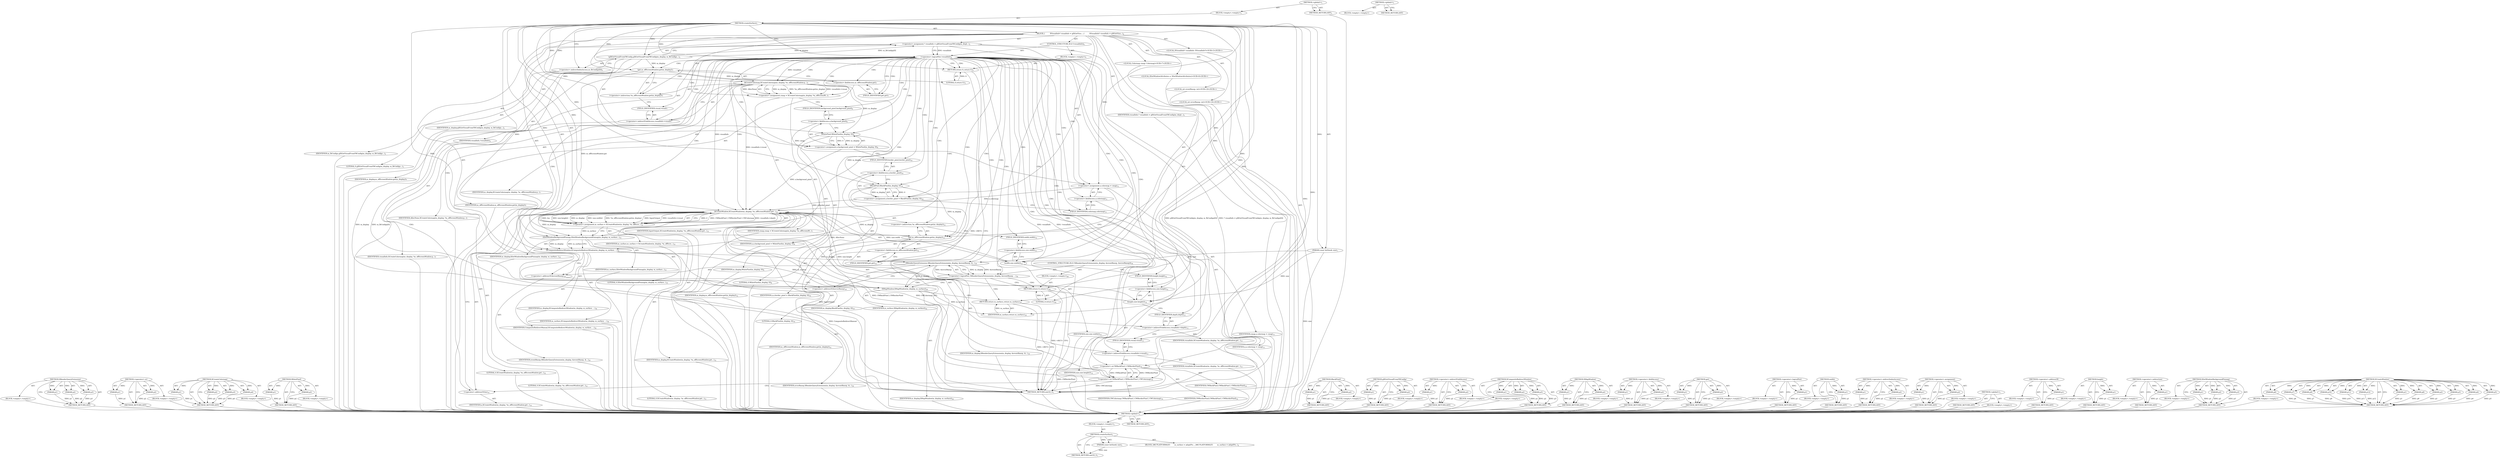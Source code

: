 digraph "XCreateWindow" {
vulnerable_6 [label=<(METHOD,&lt;global&gt;)<SUB>1</SUB>>];
vulnerable_7 [label=<(BLOCK,&lt;empty&gt;,&lt;empty&gt;)<SUB>1</SUB>>];
vulnerable_8 [label=<(METHOD,createSurface)<SUB>1</SUB>>];
vulnerable_9 [label=<(PARAM,const IntSize&amp; size)<SUB>1</SUB>>];
vulnerable_10 [label=<(BLOCK,{
#if PLATFORM(QT)
        m_surface = adoptPtr...,{
#if PLATFORM(QT)
        m_surface = adoptPtr...)<SUB>2</SUB>>];
vulnerable_11 [label=<(METHOD_RETURN,uint32_t)<SUB>1</SUB>>];
vulnerable_13 [label=<(METHOD_RETURN,ANY)<SUB>1</SUB>>];
vulnerable_24 [label=<(METHOD,&lt;global&gt;)<SUB>1</SUB>>];
vulnerable_25 [label=<(BLOCK,&lt;empty&gt;,&lt;empty&gt;)>];
vulnerable_26 [label=<(METHOD_RETURN,ANY)>];
fixed_247 [label=<(METHOD,XRenderQueryExtension)>];
fixed_248 [label=<(PARAM,p1)>];
fixed_249 [label=<(PARAM,p2)>];
fixed_250 [label=<(PARAM,p3)>];
fixed_251 [label=<(BLOCK,&lt;empty&gt;,&lt;empty&gt;)>];
fixed_252 [label=<(METHOD_RETURN,ANY)>];
fixed_226 [label=<(METHOD,&lt;operator&gt;.or)>];
fixed_227 [label=<(PARAM,p1)>];
fixed_228 [label=<(PARAM,p2)>];
fixed_229 [label=<(BLOCK,&lt;empty&gt;,&lt;empty&gt;)>];
fixed_230 [label=<(METHOD_RETURN,ANY)>];
fixed_167 [label=<(METHOD,XCreateColormap)>];
fixed_168 [label=<(PARAM,p1)>];
fixed_169 [label=<(PARAM,p2)>];
fixed_170 [label=<(PARAM,p3)>];
fixed_171 [label=<(PARAM,p4)>];
fixed_172 [label=<(BLOCK,&lt;empty&gt;,&lt;empty&gt;)>];
fixed_173 [label=<(METHOD_RETURN,ANY)>];
fixed_193 [label=<(METHOD,WhitePixel)>];
fixed_194 [label=<(PARAM,p1)>];
fixed_195 [label=<(PARAM,p2)>];
fixed_196 [label=<(BLOCK,&lt;empty&gt;,&lt;empty&gt;)>];
fixed_197 [label=<(METHOD_RETURN,ANY)>];
fixed_6 [label=<(METHOD,&lt;global&gt;)<SUB>1</SUB>>];
fixed_7 [label=<(BLOCK,&lt;empty&gt;,&lt;empty&gt;)<SUB>1</SUB>>];
fixed_8 [label=<(METHOD,createSurface)<SUB>1</SUB>>];
fixed_9 [label=<(PARAM,const IntSize&amp; size)<SUB>1</SUB>>];
fixed_10 [label=<(BLOCK,{
         XVisualInfo* visualInfo = glXGetVisu...,{
         XVisualInfo* visualInfo = glXGetVisu...)<SUB>2</SUB>>];
fixed_11 [label="<(LOCAL,XVisualInfo* visualInfo: XVisualInfo*)<SUB>3</SUB>>"];
fixed_12 [label=<(&lt;operator&gt;.assignment,* visualInfo = glXGetVisualFromFBConfig(m_displ...)<SUB>3</SUB>>];
fixed_13 [label=<(IDENTIFIER,visualInfo,* visualInfo = glXGetVisualFromFBConfig(m_displ...)<SUB>3</SUB>>];
fixed_14 [label=<(glXGetVisualFromFBConfig,glXGetVisualFromFBConfig(m_display, m_fbConfigs...)<SUB>3</SUB>>];
fixed_15 [label=<(IDENTIFIER,m_display,glXGetVisualFromFBConfig(m_display, m_fbConfigs...)<SUB>3</SUB>>];
fixed_16 [label=<(&lt;operator&gt;.indirectIndexAccess,m_fbConfigs[0])<SUB>3</SUB>>];
fixed_17 [label=<(IDENTIFIER,m_fbConfigs,glXGetVisualFromFBConfig(m_display, m_fbConfigs...)<SUB>3</SUB>>];
fixed_18 [label=<(LITERAL,0,glXGetVisualFromFBConfig(m_display, m_fbConfigs...)<SUB>3</SUB>>];
fixed_19 [label=<(CONTROL_STRUCTURE,IF,if (!visualInfo))<SUB>4</SUB>>];
fixed_20 [label=<(&lt;operator&gt;.logicalNot,!visualInfo)<SUB>4</SUB>>];
fixed_21 [label=<(IDENTIFIER,visualInfo,!visualInfo)<SUB>4</SUB>>];
fixed_22 [label=<(BLOCK,&lt;empty&gt;,&lt;empty&gt;)<SUB>5</SUB>>];
fixed_23 [label=<(RETURN,return 0;,return 0;)<SUB>5</SUB>>];
fixed_24 [label=<(LITERAL,0,return 0;)<SUB>5</SUB>>];
fixed_25 [label="<(LOCAL,Colormap cmap: Colormap)<SUB>7</SUB>>"];
fixed_26 [label=<(&lt;operator&gt;.assignment,cmap = XCreateColormap(m_display, *m_offScreenW...)<SUB>7</SUB>>];
fixed_27 [label=<(IDENTIFIER,cmap,cmap = XCreateColormap(m_display, *m_offScreenW...)<SUB>7</SUB>>];
fixed_28 [label=<(XCreateColormap,XCreateColormap(m_display, *m_offScreenWindow.g...)<SUB>7</SUB>>];
fixed_29 [label=<(IDENTIFIER,m_display,XCreateColormap(m_display, *m_offScreenWindow.g...)<SUB>7</SUB>>];
fixed_30 [label=<(&lt;operator&gt;.indirection,*m_offScreenWindow.get(m_display))<SUB>7</SUB>>];
fixed_31 [label=<(get,m_offScreenWindow.get(m_display))<SUB>7</SUB>>];
fixed_32 [label=<(&lt;operator&gt;.fieldAccess,m_offScreenWindow.get)<SUB>7</SUB>>];
fixed_33 [label=<(IDENTIFIER,m_offScreenWindow,m_offScreenWindow.get(m_display))<SUB>7</SUB>>];
fixed_34 [label=<(FIELD_IDENTIFIER,get,get)<SUB>7</SUB>>];
fixed_35 [label=<(IDENTIFIER,m_display,m_offScreenWindow.get(m_display))<SUB>7</SUB>>];
fixed_36 [label=<(&lt;operator&gt;.indirectFieldAccess,visualInfo-&gt;visual)<SUB>7</SUB>>];
fixed_37 [label=<(IDENTIFIER,visualInfo,XCreateColormap(m_display, *m_offScreenWindow.g...)<SUB>7</SUB>>];
fixed_38 [label=<(FIELD_IDENTIFIER,visual,visual)<SUB>7</SUB>>];
fixed_39 [label=<(IDENTIFIER,AllocNone,XCreateColormap(m_display, *m_offScreenWindow.g...)<SUB>7</SUB>>];
fixed_40 [label="<(LOCAL,XSetWindowAttributes a: XSetWindowAttributes)<SUB>8</SUB>>"];
fixed_41 [label=<(&lt;operator&gt;.assignment,a.background_pixel = WhitePixel(m_display, 0))<SUB>9</SUB>>];
fixed_42 [label=<(&lt;operator&gt;.fieldAccess,a.background_pixel)<SUB>9</SUB>>];
fixed_43 [label=<(IDENTIFIER,a,a.background_pixel = WhitePixel(m_display, 0))<SUB>9</SUB>>];
fixed_44 [label=<(FIELD_IDENTIFIER,background_pixel,background_pixel)<SUB>9</SUB>>];
fixed_45 [label=<(WhitePixel,WhitePixel(m_display, 0))<SUB>9</SUB>>];
fixed_46 [label=<(IDENTIFIER,m_display,WhitePixel(m_display, 0))<SUB>9</SUB>>];
fixed_47 [label=<(LITERAL,0,WhitePixel(m_display, 0))<SUB>9</SUB>>];
fixed_48 [label=<(&lt;operator&gt;.assignment,a.border_pixel = BlackPixel(m_display, 0))<SUB>10</SUB>>];
fixed_49 [label=<(&lt;operator&gt;.fieldAccess,a.border_pixel)<SUB>10</SUB>>];
fixed_50 [label=<(IDENTIFIER,a,a.border_pixel = BlackPixel(m_display, 0))<SUB>10</SUB>>];
fixed_51 [label=<(FIELD_IDENTIFIER,border_pixel,border_pixel)<SUB>10</SUB>>];
fixed_52 [label=<(BlackPixel,BlackPixel(m_display, 0))<SUB>10</SUB>>];
fixed_53 [label=<(IDENTIFIER,m_display,BlackPixel(m_display, 0))<SUB>10</SUB>>];
fixed_54 [label=<(LITERAL,0,BlackPixel(m_display, 0))<SUB>10</SUB>>];
fixed_55 [label=<(&lt;operator&gt;.assignment,a.colormap = cmap)<SUB>11</SUB>>];
fixed_56 [label=<(&lt;operator&gt;.fieldAccess,a.colormap)<SUB>11</SUB>>];
fixed_57 [label=<(IDENTIFIER,a,a.colormap = cmap)<SUB>11</SUB>>];
fixed_58 [label=<(FIELD_IDENTIFIER,colormap,colormap)<SUB>11</SUB>>];
fixed_59 [label=<(IDENTIFIER,cmap,a.colormap = cmap)<SUB>11</SUB>>];
fixed_60 [label=<(&lt;operator&gt;.assignment,m_surface = XCreateWindow(m_display, *m_offScre...)<SUB>12</SUB>>];
fixed_61 [label=<(IDENTIFIER,m_surface,m_surface = XCreateWindow(m_display, *m_offScre...)<SUB>12</SUB>>];
fixed_62 [label=<(XCreateWindow,XCreateWindow(m_display, *m_offScreenWindow.get...)<SUB>12</SUB>>];
fixed_63 [label=<(IDENTIFIER,m_display,XCreateWindow(m_display, *m_offScreenWindow.get...)<SUB>12</SUB>>];
fixed_64 [label=<(&lt;operator&gt;.indirection,*m_offScreenWindow.get(m_display))<SUB>12</SUB>>];
fixed_65 [label=<(get,m_offScreenWindow.get(m_display))<SUB>12</SUB>>];
fixed_66 [label=<(&lt;operator&gt;.fieldAccess,m_offScreenWindow.get)<SUB>12</SUB>>];
fixed_67 [label=<(IDENTIFIER,m_offScreenWindow,m_offScreenWindow.get(m_display))<SUB>12</SUB>>];
fixed_68 [label=<(FIELD_IDENTIFIER,get,get)<SUB>12</SUB>>];
fixed_69 [label=<(IDENTIFIER,m_display,m_offScreenWindow.get(m_display))<SUB>12</SUB>>];
fixed_70 [label=<(LITERAL,0,XCreateWindow(m_display, *m_offScreenWindow.get...)<SUB>12</SUB>>];
fixed_71 [label=<(LITERAL,0,XCreateWindow(m_display, *m_offScreenWindow.get...)<SUB>12</SUB>>];
fixed_72 [label=<(width,size.width())<SUB>12</SUB>>];
fixed_73 [label=<(&lt;operator&gt;.fieldAccess,size.width)<SUB>12</SUB>>];
fixed_74 [label=<(IDENTIFIER,size,size.width())<SUB>12</SUB>>];
fixed_75 [label=<(FIELD_IDENTIFIER,width,width)<SUB>12</SUB>>];
fixed_76 [label=<(height,size.height())<SUB>12</SUB>>];
fixed_77 [label=<(&lt;operator&gt;.fieldAccess,size.height)<SUB>12</SUB>>];
fixed_78 [label=<(IDENTIFIER,size,size.height())<SUB>12</SUB>>];
fixed_79 [label=<(FIELD_IDENTIFIER,height,height)<SUB>12</SUB>>];
fixed_80 [label=<(LITERAL,0,XCreateWindow(m_display, *m_offScreenWindow.get...)<SUB>13</SUB>>];
fixed_81 [label=<(&lt;operator&gt;.indirectFieldAccess,visualInfo-&gt;depth)<SUB>13</SUB>>];
fixed_82 [label=<(IDENTIFIER,visualInfo,XCreateWindow(m_display, *m_offScreenWindow.get...)<SUB>13</SUB>>];
fixed_83 [label=<(FIELD_IDENTIFIER,depth,depth)<SUB>13</SUB>>];
fixed_84 [label=<(IDENTIFIER,InputOutput,XCreateWindow(m_display, *m_offScreenWindow.get...)<SUB>13</SUB>>];
fixed_85 [label=<(&lt;operator&gt;.indirectFieldAccess,visualInfo-&gt;visual)<SUB>13</SUB>>];
fixed_86 [label=<(IDENTIFIER,visualInfo,XCreateWindow(m_display, *m_offScreenWindow.get...)<SUB>13</SUB>>];
fixed_87 [label=<(FIELD_IDENTIFIER,visual,visual)<SUB>13</SUB>>];
fixed_88 [label=<(&lt;operator&gt;.or,CWBackPixel | CWBorderPixel | CWColormap)<SUB>14</SUB>>];
fixed_89 [label=<(&lt;operator&gt;.or,CWBackPixel | CWBorderPixel)<SUB>14</SUB>>];
fixed_90 [label=<(IDENTIFIER,CWBackPixel,CWBackPixel | CWBorderPixel)<SUB>14</SUB>>];
fixed_91 [label=<(IDENTIFIER,CWBorderPixel,CWBackPixel | CWBorderPixel)<SUB>14</SUB>>];
fixed_92 [label=<(IDENTIFIER,CWColormap,CWBackPixel | CWBorderPixel | CWColormap)<SUB>14</SUB>>];
fixed_93 [label=<(&lt;operator&gt;.addressOf,&amp;a)<SUB>14</SUB>>];
fixed_94 [label=<(IDENTIFIER,a,XCreateWindow(m_display, *m_offScreenWindow.get...)<SUB>14</SUB>>];
fixed_95 [label=<(XSetWindowBackgroundPixmap,XSetWindowBackgroundPixmap(m_display, m_surface...)<SUB>15</SUB>>];
fixed_96 [label=<(IDENTIFIER,m_display,XSetWindowBackgroundPixmap(m_display, m_surface...)<SUB>15</SUB>>];
fixed_97 [label=<(IDENTIFIER,m_surface,XSetWindowBackgroundPixmap(m_display, m_surface...)<SUB>15</SUB>>];
fixed_98 [label=<(LITERAL,0,XSetWindowBackgroundPixmap(m_display, m_surface...)<SUB>15</SUB>>];
fixed_99 [label=<(XCompositeRedirectWindow,XCompositeRedirectWindow(m_display, m_surface, ...)<SUB>16</SUB>>];
fixed_100 [label=<(IDENTIFIER,m_display,XCompositeRedirectWindow(m_display, m_surface, ...)<SUB>16</SUB>>];
fixed_101 [label=<(IDENTIFIER,m_surface,XCompositeRedirectWindow(m_display, m_surface, ...)<SUB>16</SUB>>];
fixed_102 [label=<(IDENTIFIER,CompositeRedirectManual,XCompositeRedirectWindow(m_display, m_surface, ...)<SUB>16</SUB>>];
fixed_103 [label="<(LOCAL,int eventBasep: int)<SUB>18</SUB>>"];
fixed_104 [label="<(LOCAL,int errorBasep: int)<SUB>18</SUB>>"];
fixed_105 [label=<(CONTROL_STRUCTURE,IF,if (!XRenderQueryExtension(m_display, &amp;eventBasep, &amp;errorBasep)))<SUB>19</SUB>>];
fixed_106 [label=<(&lt;operator&gt;.logicalNot,!XRenderQueryExtension(m_display, &amp;eventBasep, ...)<SUB>19</SUB>>];
fixed_107 [label=<(XRenderQueryExtension,XRenderQueryExtension(m_display, &amp;eventBasep, &amp;...)<SUB>19</SUB>>];
fixed_108 [label=<(IDENTIFIER,m_display,XRenderQueryExtension(m_display, &amp;eventBasep, &amp;...)<SUB>19</SUB>>];
fixed_109 [label=<(&lt;operator&gt;.addressOf,&amp;eventBasep)<SUB>19</SUB>>];
fixed_110 [label=<(IDENTIFIER,eventBasep,XRenderQueryExtension(m_display, &amp;eventBasep, &amp;...)<SUB>19</SUB>>];
fixed_111 [label=<(&lt;operator&gt;.addressOf,&amp;errorBasep)<SUB>19</SUB>>];
fixed_112 [label=<(IDENTIFIER,errorBasep,XRenderQueryExtension(m_display, &amp;eventBasep, &amp;...)<SUB>19</SUB>>];
fixed_113 [label=<(BLOCK,&lt;empty&gt;,&lt;empty&gt;)<SUB>20</SUB>>];
fixed_114 [label=<(RETURN,return 0;,return 0;)<SUB>20</SUB>>];
fixed_115 [label=<(LITERAL,0,return 0;)<SUB>20</SUB>>];
fixed_116 [label=<(XMapWindow,XMapWindow(m_display, m_surface))<SUB>22</SUB>>];
fixed_117 [label=<(IDENTIFIER,m_display,XMapWindow(m_display, m_surface))<SUB>22</SUB>>];
fixed_118 [label=<(IDENTIFIER,m_surface,XMapWindow(m_display, m_surface))<SUB>22</SUB>>];
fixed_119 [label=<(RETURN,return m_surface;,return m_surface;)<SUB>23</SUB>>];
fixed_120 [label=<(IDENTIFIER,m_surface,return m_surface;)<SUB>23</SUB>>];
fixed_121 [label=<(METHOD_RETURN,uint32_t)<SUB>1</SUB>>];
fixed_123 [label=<(METHOD_RETURN,ANY)<SUB>1</SUB>>];
fixed_198 [label=<(METHOD,BlackPixel)>];
fixed_199 [label=<(PARAM,p1)>];
fixed_200 [label=<(PARAM,p2)>];
fixed_201 [label=<(BLOCK,&lt;empty&gt;,&lt;empty&gt;)>];
fixed_202 [label=<(METHOD_RETURN,ANY)>];
fixed_153 [label=<(METHOD,glXGetVisualFromFBConfig)>];
fixed_154 [label=<(PARAM,p1)>];
fixed_155 [label=<(PARAM,p2)>];
fixed_156 [label=<(BLOCK,&lt;empty&gt;,&lt;empty&gt;)>];
fixed_157 [label=<(METHOD_RETURN,ANY)>];
fixed_188 [label=<(METHOD,&lt;operator&gt;.indirectFieldAccess)>];
fixed_189 [label=<(PARAM,p1)>];
fixed_190 [label=<(PARAM,p2)>];
fixed_191 [label=<(BLOCK,&lt;empty&gt;,&lt;empty&gt;)>];
fixed_192 [label=<(METHOD_RETURN,ANY)>];
fixed_241 [label=<(METHOD,XCompositeRedirectWindow)>];
fixed_242 [label=<(PARAM,p1)>];
fixed_243 [label=<(PARAM,p2)>];
fixed_244 [label=<(PARAM,p3)>];
fixed_245 [label=<(BLOCK,&lt;empty&gt;,&lt;empty&gt;)>];
fixed_246 [label=<(METHOD_RETURN,ANY)>];
fixed_253 [label=<(METHOD,XMapWindow)>];
fixed_254 [label=<(PARAM,p1)>];
fixed_255 [label=<(PARAM,p2)>];
fixed_256 [label=<(BLOCK,&lt;empty&gt;,&lt;empty&gt;)>];
fixed_257 [label=<(METHOD_RETURN,ANY)>];
fixed_183 [label=<(METHOD,&lt;operator&gt;.fieldAccess)>];
fixed_184 [label=<(PARAM,p1)>];
fixed_185 [label=<(PARAM,p2)>];
fixed_186 [label=<(BLOCK,&lt;empty&gt;,&lt;empty&gt;)>];
fixed_187 [label=<(METHOD_RETURN,ANY)>];
fixed_178 [label=<(METHOD,get)>];
fixed_179 [label=<(PARAM,p1)>];
fixed_180 [label=<(PARAM,p2)>];
fixed_181 [label=<(BLOCK,&lt;empty&gt;,&lt;empty&gt;)>];
fixed_182 [label=<(METHOD_RETURN,ANY)>];
fixed_163 [label=<(METHOD,&lt;operator&gt;.logicalNot)>];
fixed_164 [label=<(PARAM,p1)>];
fixed_165 [label=<(BLOCK,&lt;empty&gt;,&lt;empty&gt;)>];
fixed_166 [label=<(METHOD_RETURN,ANY)>];
fixed_218 [label=<(METHOD,width)>];
fixed_219 [label=<(PARAM,p1)>];
fixed_220 [label=<(BLOCK,&lt;empty&gt;,&lt;empty&gt;)>];
fixed_221 [label=<(METHOD_RETURN,ANY)>];
fixed_158 [label=<(METHOD,&lt;operator&gt;.indirectIndexAccess)>];
fixed_159 [label=<(PARAM,p1)>];
fixed_160 [label=<(PARAM,p2)>];
fixed_161 [label=<(BLOCK,&lt;empty&gt;,&lt;empty&gt;)>];
fixed_162 [label=<(METHOD_RETURN,ANY)>];
fixed_148 [label=<(METHOD,&lt;operator&gt;.assignment)>];
fixed_149 [label=<(PARAM,p1)>];
fixed_150 [label=<(PARAM,p2)>];
fixed_151 [label=<(BLOCK,&lt;empty&gt;,&lt;empty&gt;)>];
fixed_152 [label=<(METHOD_RETURN,ANY)>];
fixed_142 [label=<(METHOD,&lt;global&gt;)<SUB>1</SUB>>];
fixed_143 [label=<(BLOCK,&lt;empty&gt;,&lt;empty&gt;)>];
fixed_144 [label=<(METHOD_RETURN,ANY)>];
fixed_231 [label=<(METHOD,&lt;operator&gt;.addressOf)>];
fixed_232 [label=<(PARAM,p1)>];
fixed_233 [label=<(BLOCK,&lt;empty&gt;,&lt;empty&gt;)>];
fixed_234 [label=<(METHOD_RETURN,ANY)>];
fixed_222 [label=<(METHOD,height)>];
fixed_223 [label=<(PARAM,p1)>];
fixed_224 [label=<(BLOCK,&lt;empty&gt;,&lt;empty&gt;)>];
fixed_225 [label=<(METHOD_RETURN,ANY)>];
fixed_174 [label=<(METHOD,&lt;operator&gt;.indirection)>];
fixed_175 [label=<(PARAM,p1)>];
fixed_176 [label=<(BLOCK,&lt;empty&gt;,&lt;empty&gt;)>];
fixed_177 [label=<(METHOD_RETURN,ANY)>];
fixed_235 [label=<(METHOD,XSetWindowBackgroundPixmap)>];
fixed_236 [label=<(PARAM,p1)>];
fixed_237 [label=<(PARAM,p2)>];
fixed_238 [label=<(PARAM,p3)>];
fixed_239 [label=<(BLOCK,&lt;empty&gt;,&lt;empty&gt;)>];
fixed_240 [label=<(METHOD_RETURN,ANY)>];
fixed_203 [label=<(METHOD,XCreateWindow)>];
fixed_204 [label=<(PARAM,p1)>];
fixed_205 [label=<(PARAM,p2)>];
fixed_206 [label=<(PARAM,p3)>];
fixed_207 [label=<(PARAM,p4)>];
fixed_208 [label=<(PARAM,p5)>];
fixed_209 [label=<(PARAM,p6)>];
fixed_210 [label=<(PARAM,p7)>];
fixed_211 [label=<(PARAM,p8)>];
fixed_212 [label=<(PARAM,p9)>];
fixed_213 [label=<(PARAM,p10)>];
fixed_214 [label=<(PARAM,p11)>];
fixed_215 [label=<(PARAM,p12)>];
fixed_216 [label=<(BLOCK,&lt;empty&gt;,&lt;empty&gt;)>];
fixed_217 [label=<(METHOD_RETURN,ANY)>];
vulnerable_6 -> vulnerable_7  [key=0, label="AST: "];
vulnerable_6 -> vulnerable_13  [key=0, label="AST: "];
vulnerable_6 -> vulnerable_13  [key=1, label="CFG: "];
vulnerable_7 -> vulnerable_8  [key=0, label="AST: "];
vulnerable_8 -> vulnerable_9  [key=0, label="AST: "];
vulnerable_8 -> vulnerable_9  [key=1, label="DDG: "];
vulnerable_8 -> vulnerable_10  [key=0, label="AST: "];
vulnerable_8 -> vulnerable_11  [key=0, label="AST: "];
vulnerable_8 -> vulnerable_11  [key=1, label="CFG: "];
vulnerable_9 -> vulnerable_11  [key=0, label="DDG: size"];
vulnerable_24 -> vulnerable_25  [key=0, label="AST: "];
vulnerable_24 -> vulnerable_26  [key=0, label="AST: "];
vulnerable_24 -> vulnerable_26  [key=1, label="CFG: "];
fixed_247 -> fixed_248  [key=0, label="AST: "];
fixed_247 -> fixed_248  [key=1, label="DDG: "];
fixed_247 -> fixed_251  [key=0, label="AST: "];
fixed_247 -> fixed_249  [key=0, label="AST: "];
fixed_247 -> fixed_249  [key=1, label="DDG: "];
fixed_247 -> fixed_252  [key=0, label="AST: "];
fixed_247 -> fixed_252  [key=1, label="CFG: "];
fixed_247 -> fixed_250  [key=0, label="AST: "];
fixed_247 -> fixed_250  [key=1, label="DDG: "];
fixed_248 -> fixed_252  [key=0, label="DDG: p1"];
fixed_249 -> fixed_252  [key=0, label="DDG: p2"];
fixed_250 -> fixed_252  [key=0, label="DDG: p3"];
fixed_251 -> vulnerable_6  [key=0];
fixed_252 -> vulnerable_6  [key=0];
fixed_226 -> fixed_227  [key=0, label="AST: "];
fixed_226 -> fixed_227  [key=1, label="DDG: "];
fixed_226 -> fixed_229  [key=0, label="AST: "];
fixed_226 -> fixed_228  [key=0, label="AST: "];
fixed_226 -> fixed_228  [key=1, label="DDG: "];
fixed_226 -> fixed_230  [key=0, label="AST: "];
fixed_226 -> fixed_230  [key=1, label="CFG: "];
fixed_227 -> fixed_230  [key=0, label="DDG: p1"];
fixed_228 -> fixed_230  [key=0, label="DDG: p2"];
fixed_229 -> vulnerable_6  [key=0];
fixed_230 -> vulnerable_6  [key=0];
fixed_167 -> fixed_168  [key=0, label="AST: "];
fixed_167 -> fixed_168  [key=1, label="DDG: "];
fixed_167 -> fixed_172  [key=0, label="AST: "];
fixed_167 -> fixed_169  [key=0, label="AST: "];
fixed_167 -> fixed_169  [key=1, label="DDG: "];
fixed_167 -> fixed_173  [key=0, label="AST: "];
fixed_167 -> fixed_173  [key=1, label="CFG: "];
fixed_167 -> fixed_170  [key=0, label="AST: "];
fixed_167 -> fixed_170  [key=1, label="DDG: "];
fixed_167 -> fixed_171  [key=0, label="AST: "];
fixed_167 -> fixed_171  [key=1, label="DDG: "];
fixed_168 -> fixed_173  [key=0, label="DDG: p1"];
fixed_169 -> fixed_173  [key=0, label="DDG: p2"];
fixed_170 -> fixed_173  [key=0, label="DDG: p3"];
fixed_171 -> fixed_173  [key=0, label="DDG: p4"];
fixed_172 -> vulnerable_6  [key=0];
fixed_173 -> vulnerable_6  [key=0];
fixed_193 -> fixed_194  [key=0, label="AST: "];
fixed_193 -> fixed_194  [key=1, label="DDG: "];
fixed_193 -> fixed_196  [key=0, label="AST: "];
fixed_193 -> fixed_195  [key=0, label="AST: "];
fixed_193 -> fixed_195  [key=1, label="DDG: "];
fixed_193 -> fixed_197  [key=0, label="AST: "];
fixed_193 -> fixed_197  [key=1, label="CFG: "];
fixed_194 -> fixed_197  [key=0, label="DDG: p1"];
fixed_195 -> fixed_197  [key=0, label="DDG: p2"];
fixed_196 -> vulnerable_6  [key=0];
fixed_197 -> vulnerable_6  [key=0];
fixed_6 -> fixed_7  [key=0, label="AST: "];
fixed_6 -> fixed_123  [key=0, label="AST: "];
fixed_6 -> fixed_123  [key=1, label="CFG: "];
fixed_7 -> fixed_8  [key=0, label="AST: "];
fixed_8 -> fixed_9  [key=0, label="AST: "];
fixed_8 -> fixed_9  [key=1, label="DDG: "];
fixed_8 -> fixed_10  [key=0, label="AST: "];
fixed_8 -> fixed_121  [key=0, label="AST: "];
fixed_8 -> fixed_16  [key=0, label="CFG: "];
fixed_8 -> fixed_55  [key=0, label="DDG: "];
fixed_8 -> fixed_95  [key=0, label="DDG: "];
fixed_8 -> fixed_99  [key=0, label="DDG: "];
fixed_8 -> fixed_116  [key=0, label="DDG: "];
fixed_8 -> fixed_120  [key=0, label="DDG: "];
fixed_8 -> fixed_14  [key=0, label="DDG: "];
fixed_8 -> fixed_20  [key=0, label="DDG: "];
fixed_8 -> fixed_23  [key=0, label="DDG: "];
fixed_8 -> fixed_28  [key=0, label="DDG: "];
fixed_8 -> fixed_45  [key=0, label="DDG: "];
fixed_8 -> fixed_52  [key=0, label="DDG: "];
fixed_8 -> fixed_62  [key=0, label="DDG: "];
fixed_8 -> fixed_114  [key=0, label="DDG: "];
fixed_8 -> fixed_24  [key=0, label="DDG: "];
fixed_8 -> fixed_88  [key=0, label="DDG: "];
fixed_8 -> fixed_107  [key=0, label="DDG: "];
fixed_8 -> fixed_115  [key=0, label="DDG: "];
fixed_8 -> fixed_31  [key=0, label="DDG: "];
fixed_8 -> fixed_65  [key=0, label="DDG: "];
fixed_8 -> fixed_89  [key=0, label="DDG: "];
fixed_9 -> fixed_121  [key=0, label="DDG: size"];
fixed_9 -> fixed_72  [key=0, label="DDG: size"];
fixed_9 -> fixed_76  [key=0, label="DDG: size"];
fixed_10 -> fixed_11  [key=0, label="AST: "];
fixed_10 -> fixed_12  [key=0, label="AST: "];
fixed_10 -> fixed_19  [key=0, label="AST: "];
fixed_10 -> fixed_25  [key=0, label="AST: "];
fixed_10 -> fixed_26  [key=0, label="AST: "];
fixed_10 -> fixed_40  [key=0, label="AST: "];
fixed_10 -> fixed_41  [key=0, label="AST: "];
fixed_10 -> fixed_48  [key=0, label="AST: "];
fixed_10 -> fixed_55  [key=0, label="AST: "];
fixed_10 -> fixed_60  [key=0, label="AST: "];
fixed_10 -> fixed_95  [key=0, label="AST: "];
fixed_10 -> fixed_99  [key=0, label="AST: "];
fixed_10 -> fixed_103  [key=0, label="AST: "];
fixed_10 -> fixed_104  [key=0, label="AST: "];
fixed_10 -> fixed_105  [key=0, label="AST: "];
fixed_10 -> fixed_116  [key=0, label="AST: "];
fixed_10 -> fixed_119  [key=0, label="AST: "];
fixed_11 -> vulnerable_6  [key=0];
fixed_12 -> fixed_13  [key=0, label="AST: "];
fixed_12 -> fixed_14  [key=0, label="AST: "];
fixed_12 -> fixed_20  [key=0, label="CFG: "];
fixed_12 -> fixed_20  [key=1, label="DDG: visualInfo"];
fixed_12 -> fixed_121  [key=0, label="DDG: glXGetVisualFromFBConfig(m_display, m_fbConfigs[0])"];
fixed_12 -> fixed_121  [key=1, label="DDG: * visualInfo = glXGetVisualFromFBConfig(m_display, m_fbConfigs[0])"];
fixed_13 -> vulnerable_6  [key=0];
fixed_14 -> fixed_15  [key=0, label="AST: "];
fixed_14 -> fixed_16  [key=0, label="AST: "];
fixed_14 -> fixed_12  [key=0, label="CFG: "];
fixed_14 -> fixed_12  [key=1, label="DDG: m_display"];
fixed_14 -> fixed_12  [key=2, label="DDG: m_fbConfigs[0]"];
fixed_14 -> fixed_121  [key=0, label="DDG: m_display"];
fixed_14 -> fixed_121  [key=1, label="DDG: m_fbConfigs[0]"];
fixed_14 -> fixed_31  [key=0, label="DDG: m_display"];
fixed_15 -> vulnerable_6  [key=0];
fixed_16 -> fixed_17  [key=0, label="AST: "];
fixed_16 -> fixed_18  [key=0, label="AST: "];
fixed_16 -> fixed_14  [key=0, label="CFG: "];
fixed_17 -> vulnerable_6  [key=0];
fixed_18 -> vulnerable_6  [key=0];
fixed_19 -> fixed_20  [key=0, label="AST: "];
fixed_19 -> fixed_22  [key=0, label="AST: "];
fixed_20 -> fixed_21  [key=0, label="AST: "];
fixed_20 -> fixed_23  [key=0, label="CFG: "];
fixed_20 -> fixed_23  [key=1, label="CDG: "];
fixed_20 -> fixed_34  [key=0, label="CFG: "];
fixed_20 -> fixed_34  [key=1, label="CDG: "];
fixed_20 -> fixed_121  [key=0, label="DDG: visualInfo"];
fixed_20 -> fixed_121  [key=1, label="DDG: !visualInfo"];
fixed_20 -> fixed_28  [key=0, label="DDG: visualInfo"];
fixed_20 -> fixed_28  [key=1, label="CDG: "];
fixed_20 -> fixed_62  [key=0, label="DDG: visualInfo"];
fixed_20 -> fixed_62  [key=1, label="CDG: "];
fixed_20 -> fixed_107  [key=0, label="CDG: "];
fixed_20 -> fixed_30  [key=0, label="CDG: "];
fixed_20 -> fixed_48  [key=0, label="CDG: "];
fixed_20 -> fixed_32  [key=0, label="CDG: "];
fixed_20 -> fixed_68  [key=0, label="CDG: "];
fixed_20 -> fixed_49  [key=0, label="CDG: "];
fixed_20 -> fixed_60  [key=0, label="CDG: "];
fixed_20 -> fixed_73  [key=0, label="CDG: "];
fixed_20 -> fixed_26  [key=0, label="CDG: "];
fixed_20 -> fixed_77  [key=0, label="CDG: "];
fixed_20 -> fixed_64  [key=0, label="CDG: "];
fixed_20 -> fixed_42  [key=0, label="CDG: "];
fixed_20 -> fixed_51  [key=0, label="CDG: "];
fixed_20 -> fixed_89  [key=0, label="CDG: "];
fixed_20 -> fixed_66  [key=0, label="CDG: "];
fixed_20 -> fixed_75  [key=0, label="CDG: "];
fixed_20 -> fixed_52  [key=0, label="CDG: "];
fixed_20 -> fixed_99  [key=0, label="CDG: "];
fixed_20 -> fixed_81  [key=0, label="CDG: "];
fixed_20 -> fixed_85  [key=0, label="CDG: "];
fixed_20 -> fixed_38  [key=0, label="CDG: "];
fixed_20 -> fixed_72  [key=0, label="CDG: "];
fixed_20 -> fixed_56  [key=0, label="CDG: "];
fixed_20 -> fixed_95  [key=0, label="CDG: "];
fixed_20 -> fixed_45  [key=0, label="CDG: "];
fixed_20 -> fixed_106  [key=0, label="CDG: "];
fixed_20 -> fixed_76  [key=0, label="CDG: "];
fixed_20 -> fixed_65  [key=0, label="CDG: "];
fixed_20 -> fixed_87  [key=0, label="CDG: "];
fixed_20 -> fixed_44  [key=0, label="CDG: "];
fixed_20 -> fixed_93  [key=0, label="CDG: "];
fixed_20 -> fixed_79  [key=0, label="CDG: "];
fixed_20 -> fixed_58  [key=0, label="CDG: "];
fixed_20 -> fixed_83  [key=0, label="CDG: "];
fixed_20 -> fixed_36  [key=0, label="CDG: "];
fixed_20 -> fixed_88  [key=0, label="CDG: "];
fixed_20 -> fixed_41  [key=0, label="CDG: "];
fixed_20 -> fixed_55  [key=0, label="CDG: "];
fixed_20 -> fixed_111  [key=0, label="CDG: "];
fixed_20 -> fixed_109  [key=0, label="CDG: "];
fixed_20 -> fixed_31  [key=0, label="CDG: "];
fixed_21 -> vulnerable_6  [key=0];
fixed_22 -> fixed_23  [key=0, label="AST: "];
fixed_23 -> fixed_24  [key=0, label="AST: "];
fixed_23 -> fixed_121  [key=0, label="CFG: "];
fixed_23 -> fixed_121  [key=1, label="DDG: &lt;RET&gt;"];
fixed_24 -> fixed_23  [key=0, label="DDG: 0"];
fixed_25 -> vulnerable_6  [key=0];
fixed_26 -> fixed_27  [key=0, label="AST: "];
fixed_26 -> fixed_28  [key=0, label="AST: "];
fixed_26 -> fixed_44  [key=0, label="CFG: "];
fixed_26 -> fixed_55  [key=0, label="DDG: cmap"];
fixed_27 -> vulnerable_6  [key=0];
fixed_28 -> fixed_29  [key=0, label="AST: "];
fixed_28 -> fixed_30  [key=0, label="AST: "];
fixed_28 -> fixed_36  [key=0, label="AST: "];
fixed_28 -> fixed_39  [key=0, label="AST: "];
fixed_28 -> fixed_26  [key=0, label="CFG: "];
fixed_28 -> fixed_26  [key=1, label="DDG: m_display"];
fixed_28 -> fixed_26  [key=2, label="DDG: *m_offScreenWindow.get(m_display)"];
fixed_28 -> fixed_26  [key=3, label="DDG: visualInfo-&gt;visual"];
fixed_28 -> fixed_26  [key=4, label="DDG: AllocNone"];
fixed_28 -> fixed_121  [key=0, label="DDG: AllocNone"];
fixed_28 -> fixed_45  [key=0, label="DDG: m_display"];
fixed_28 -> fixed_62  [key=0, label="DDG: visualInfo-&gt;visual"];
fixed_29 -> vulnerable_6  [key=0];
fixed_30 -> fixed_31  [key=0, label="AST: "];
fixed_30 -> fixed_38  [key=0, label="CFG: "];
fixed_31 -> fixed_32  [key=0, label="AST: "];
fixed_31 -> fixed_35  [key=0, label="AST: "];
fixed_31 -> fixed_30  [key=0, label="CFG: "];
fixed_31 -> fixed_28  [key=0, label="DDG: m_display"];
fixed_31 -> fixed_65  [key=0, label="DDG: m_offScreenWindow.get"];
fixed_32 -> fixed_33  [key=0, label="AST: "];
fixed_32 -> fixed_34  [key=0, label="AST: "];
fixed_32 -> fixed_31  [key=0, label="CFG: "];
fixed_33 -> vulnerable_6  [key=0];
fixed_34 -> fixed_32  [key=0, label="CFG: "];
fixed_35 -> vulnerable_6  [key=0];
fixed_36 -> fixed_37  [key=0, label="AST: "];
fixed_36 -> fixed_38  [key=0, label="AST: "];
fixed_36 -> fixed_28  [key=0, label="CFG: "];
fixed_37 -> vulnerable_6  [key=0];
fixed_38 -> fixed_36  [key=0, label="CFG: "];
fixed_39 -> vulnerable_6  [key=0];
fixed_40 -> vulnerable_6  [key=0];
fixed_41 -> fixed_42  [key=0, label="AST: "];
fixed_41 -> fixed_45  [key=0, label="AST: "];
fixed_41 -> fixed_51  [key=0, label="CFG: "];
fixed_41 -> fixed_62  [key=0, label="DDG: a.background_pixel"];
fixed_42 -> fixed_43  [key=0, label="AST: "];
fixed_42 -> fixed_44  [key=0, label="AST: "];
fixed_42 -> fixed_45  [key=0, label="CFG: "];
fixed_43 -> vulnerable_6  [key=0];
fixed_44 -> fixed_42  [key=0, label="CFG: "];
fixed_45 -> fixed_46  [key=0, label="AST: "];
fixed_45 -> fixed_47  [key=0, label="AST: "];
fixed_45 -> fixed_41  [key=0, label="CFG: "];
fixed_45 -> fixed_41  [key=1, label="DDG: m_display"];
fixed_45 -> fixed_41  [key=2, label="DDG: 0"];
fixed_45 -> fixed_52  [key=0, label="DDG: m_display"];
fixed_46 -> vulnerable_6  [key=0];
fixed_47 -> vulnerable_6  [key=0];
fixed_48 -> fixed_49  [key=0, label="AST: "];
fixed_48 -> fixed_52  [key=0, label="AST: "];
fixed_48 -> fixed_58  [key=0, label="CFG: "];
fixed_48 -> fixed_62  [key=0, label="DDG: a.border_pixel"];
fixed_49 -> fixed_50  [key=0, label="AST: "];
fixed_49 -> fixed_51  [key=0, label="AST: "];
fixed_49 -> fixed_52  [key=0, label="CFG: "];
fixed_50 -> vulnerable_6  [key=0];
fixed_51 -> fixed_49  [key=0, label="CFG: "];
fixed_52 -> fixed_53  [key=0, label="AST: "];
fixed_52 -> fixed_54  [key=0, label="AST: "];
fixed_52 -> fixed_48  [key=0, label="CFG: "];
fixed_52 -> fixed_48  [key=1, label="DDG: m_display"];
fixed_52 -> fixed_48  [key=2, label="DDG: 0"];
fixed_52 -> fixed_65  [key=0, label="DDG: m_display"];
fixed_53 -> vulnerable_6  [key=0];
fixed_54 -> vulnerable_6  [key=0];
fixed_55 -> fixed_56  [key=0, label="AST: "];
fixed_55 -> fixed_59  [key=0, label="AST: "];
fixed_55 -> fixed_68  [key=0, label="CFG: "];
fixed_55 -> fixed_62  [key=0, label="DDG: a.colormap"];
fixed_56 -> fixed_57  [key=0, label="AST: "];
fixed_56 -> fixed_58  [key=0, label="AST: "];
fixed_56 -> fixed_55  [key=0, label="CFG: "];
fixed_57 -> vulnerable_6  [key=0];
fixed_58 -> fixed_56  [key=0, label="CFG: "];
fixed_59 -> vulnerable_6  [key=0];
fixed_60 -> fixed_61  [key=0, label="AST: "];
fixed_60 -> fixed_62  [key=0, label="AST: "];
fixed_60 -> fixed_95  [key=0, label="CFG: "];
fixed_60 -> fixed_95  [key=1, label="DDG: m_surface"];
fixed_61 -> vulnerable_6  [key=0];
fixed_62 -> fixed_63  [key=0, label="AST: "];
fixed_62 -> fixed_64  [key=0, label="AST: "];
fixed_62 -> fixed_70  [key=0, label="AST: "];
fixed_62 -> fixed_71  [key=0, label="AST: "];
fixed_62 -> fixed_72  [key=0, label="AST: "];
fixed_62 -> fixed_76  [key=0, label="AST: "];
fixed_62 -> fixed_80  [key=0, label="AST: "];
fixed_62 -> fixed_81  [key=0, label="AST: "];
fixed_62 -> fixed_84  [key=0, label="AST: "];
fixed_62 -> fixed_85  [key=0, label="AST: "];
fixed_62 -> fixed_88  [key=0, label="AST: "];
fixed_62 -> fixed_93  [key=0, label="AST: "];
fixed_62 -> fixed_60  [key=0, label="CFG: "];
fixed_62 -> fixed_60  [key=1, label="DDG: 0"];
fixed_62 -> fixed_60  [key=2, label="DDG: CWBackPixel | CWBorderPixel | CWColormap"];
fixed_62 -> fixed_60  [key=3, label="DDG: visualInfo-&gt;depth"];
fixed_62 -> fixed_60  [key=4, label="DDG: &amp;a"];
fixed_62 -> fixed_60  [key=5, label="DDG: size.height()"];
fixed_62 -> fixed_60  [key=6, label="DDG: m_display"];
fixed_62 -> fixed_60  [key=7, label="DDG: size.width()"];
fixed_62 -> fixed_60  [key=8, label="DDG: *m_offScreenWindow.get(m_display)"];
fixed_62 -> fixed_60  [key=9, label="DDG: InputOutput"];
fixed_62 -> fixed_60  [key=10, label="DDG: visualInfo-&gt;visual"];
fixed_62 -> fixed_121  [key=0, label="DDG: InputOutput"];
fixed_62 -> fixed_95  [key=0, label="DDG: m_display"];
fixed_63 -> vulnerable_6  [key=0];
fixed_64 -> fixed_65  [key=0, label="AST: "];
fixed_64 -> fixed_75  [key=0, label="CFG: "];
fixed_65 -> fixed_66  [key=0, label="AST: "];
fixed_65 -> fixed_69  [key=0, label="AST: "];
fixed_65 -> fixed_64  [key=0, label="CFG: "];
fixed_65 -> fixed_62  [key=0, label="DDG: m_display"];
fixed_66 -> fixed_67  [key=0, label="AST: "];
fixed_66 -> fixed_68  [key=0, label="AST: "];
fixed_66 -> fixed_65  [key=0, label="CFG: "];
fixed_67 -> vulnerable_6  [key=0];
fixed_68 -> fixed_66  [key=0, label="CFG: "];
fixed_69 -> vulnerable_6  [key=0];
fixed_70 -> vulnerable_6  [key=0];
fixed_71 -> vulnerable_6  [key=0];
fixed_72 -> fixed_73  [key=0, label="AST: "];
fixed_72 -> fixed_79  [key=0, label="CFG: "];
fixed_72 -> fixed_62  [key=0, label="DDG: size.width"];
fixed_73 -> fixed_74  [key=0, label="AST: "];
fixed_73 -> fixed_75  [key=0, label="AST: "];
fixed_73 -> fixed_72  [key=0, label="CFG: "];
fixed_74 -> vulnerable_6  [key=0];
fixed_75 -> fixed_73  [key=0, label="CFG: "];
fixed_76 -> fixed_77  [key=0, label="AST: "];
fixed_76 -> fixed_83  [key=0, label="CFG: "];
fixed_76 -> fixed_62  [key=0, label="DDG: size.height"];
fixed_77 -> fixed_78  [key=0, label="AST: "];
fixed_77 -> fixed_79  [key=0, label="AST: "];
fixed_77 -> fixed_76  [key=0, label="CFG: "];
fixed_78 -> vulnerable_6  [key=0];
fixed_79 -> fixed_77  [key=0, label="CFG: "];
fixed_80 -> vulnerable_6  [key=0];
fixed_81 -> fixed_82  [key=0, label="AST: "];
fixed_81 -> fixed_83  [key=0, label="AST: "];
fixed_81 -> fixed_87  [key=0, label="CFG: "];
fixed_82 -> vulnerable_6  [key=0];
fixed_83 -> fixed_81  [key=0, label="CFG: "];
fixed_84 -> vulnerable_6  [key=0];
fixed_85 -> fixed_86  [key=0, label="AST: "];
fixed_85 -> fixed_87  [key=0, label="AST: "];
fixed_85 -> fixed_89  [key=0, label="CFG: "];
fixed_86 -> vulnerable_6  [key=0];
fixed_87 -> fixed_85  [key=0, label="CFG: "];
fixed_88 -> fixed_89  [key=0, label="AST: "];
fixed_88 -> fixed_92  [key=0, label="AST: "];
fixed_88 -> fixed_93  [key=0, label="CFG: "];
fixed_88 -> fixed_121  [key=0, label="DDG: CWColormap"];
fixed_88 -> fixed_62  [key=0, label="DDG: CWBackPixel | CWBorderPixel"];
fixed_88 -> fixed_62  [key=1, label="DDG: CWColormap"];
fixed_89 -> fixed_90  [key=0, label="AST: "];
fixed_89 -> fixed_91  [key=0, label="AST: "];
fixed_89 -> fixed_88  [key=0, label="CFG: "];
fixed_89 -> fixed_88  [key=1, label="DDG: CWBackPixel"];
fixed_89 -> fixed_88  [key=2, label="DDG: CWBorderPixel"];
fixed_89 -> fixed_121  [key=0, label="DDG: CWBorderPixel"];
fixed_90 -> vulnerable_6  [key=0];
fixed_91 -> vulnerable_6  [key=0];
fixed_92 -> vulnerable_6  [key=0];
fixed_93 -> fixed_94  [key=0, label="AST: "];
fixed_93 -> fixed_62  [key=0, label="CFG: "];
fixed_94 -> vulnerable_6  [key=0];
fixed_95 -> fixed_96  [key=0, label="AST: "];
fixed_95 -> fixed_97  [key=0, label="AST: "];
fixed_95 -> fixed_98  [key=0, label="AST: "];
fixed_95 -> fixed_99  [key=0, label="CFG: "];
fixed_95 -> fixed_99  [key=1, label="DDG: m_display"];
fixed_95 -> fixed_99  [key=2, label="DDG: m_surface"];
fixed_96 -> vulnerable_6  [key=0];
fixed_97 -> vulnerable_6  [key=0];
fixed_98 -> vulnerable_6  [key=0];
fixed_99 -> fixed_100  [key=0, label="AST: "];
fixed_99 -> fixed_101  [key=0, label="AST: "];
fixed_99 -> fixed_102  [key=0, label="AST: "];
fixed_99 -> fixed_109  [key=0, label="CFG: "];
fixed_99 -> fixed_121  [key=0, label="DDG: CompositeRedirectManual"];
fixed_99 -> fixed_116  [key=0, label="DDG: m_surface"];
fixed_99 -> fixed_107  [key=0, label="DDG: m_display"];
fixed_100 -> vulnerable_6  [key=0];
fixed_101 -> vulnerable_6  [key=0];
fixed_102 -> vulnerable_6  [key=0];
fixed_103 -> vulnerable_6  [key=0];
fixed_104 -> vulnerable_6  [key=0];
fixed_105 -> fixed_106  [key=0, label="AST: "];
fixed_105 -> fixed_113  [key=0, label="AST: "];
fixed_106 -> fixed_107  [key=0, label="AST: "];
fixed_106 -> fixed_114  [key=0, label="CFG: "];
fixed_106 -> fixed_114  [key=1, label="CDG: "];
fixed_106 -> fixed_116  [key=0, label="CFG: "];
fixed_106 -> fixed_116  [key=1, label="CDG: "];
fixed_106 -> fixed_119  [key=0, label="CDG: "];
fixed_107 -> fixed_108  [key=0, label="AST: "];
fixed_107 -> fixed_109  [key=0, label="AST: "];
fixed_107 -> fixed_111  [key=0, label="AST: "];
fixed_107 -> fixed_106  [key=0, label="CFG: "];
fixed_107 -> fixed_106  [key=1, label="DDG: m_display"];
fixed_107 -> fixed_106  [key=2, label="DDG: &amp;eventBasep"];
fixed_107 -> fixed_106  [key=3, label="DDG: &amp;errorBasep"];
fixed_107 -> fixed_116  [key=0, label="DDG: m_display"];
fixed_108 -> vulnerable_6  [key=0];
fixed_109 -> fixed_110  [key=0, label="AST: "];
fixed_109 -> fixed_111  [key=0, label="CFG: "];
fixed_110 -> vulnerable_6  [key=0];
fixed_111 -> fixed_112  [key=0, label="AST: "];
fixed_111 -> fixed_107  [key=0, label="CFG: "];
fixed_112 -> vulnerable_6  [key=0];
fixed_113 -> fixed_114  [key=0, label="AST: "];
fixed_114 -> fixed_115  [key=0, label="AST: "];
fixed_114 -> fixed_121  [key=0, label="CFG: "];
fixed_114 -> fixed_121  [key=1, label="DDG: &lt;RET&gt;"];
fixed_115 -> fixed_114  [key=0, label="DDG: 0"];
fixed_116 -> fixed_117  [key=0, label="AST: "];
fixed_116 -> fixed_118  [key=0, label="AST: "];
fixed_116 -> fixed_119  [key=0, label="CFG: "];
fixed_116 -> fixed_120  [key=0, label="DDG: m_surface"];
fixed_117 -> vulnerable_6  [key=0];
fixed_118 -> vulnerable_6  [key=0];
fixed_119 -> fixed_120  [key=0, label="AST: "];
fixed_119 -> fixed_121  [key=0, label="CFG: "];
fixed_119 -> fixed_121  [key=1, label="DDG: &lt;RET&gt;"];
fixed_120 -> fixed_119  [key=0, label="DDG: m_surface"];
fixed_121 -> vulnerable_6  [key=0];
fixed_123 -> vulnerable_6  [key=0];
fixed_198 -> fixed_199  [key=0, label="AST: "];
fixed_198 -> fixed_199  [key=1, label="DDG: "];
fixed_198 -> fixed_201  [key=0, label="AST: "];
fixed_198 -> fixed_200  [key=0, label="AST: "];
fixed_198 -> fixed_200  [key=1, label="DDG: "];
fixed_198 -> fixed_202  [key=0, label="AST: "];
fixed_198 -> fixed_202  [key=1, label="CFG: "];
fixed_199 -> fixed_202  [key=0, label="DDG: p1"];
fixed_200 -> fixed_202  [key=0, label="DDG: p2"];
fixed_201 -> vulnerable_6  [key=0];
fixed_202 -> vulnerable_6  [key=0];
fixed_153 -> fixed_154  [key=0, label="AST: "];
fixed_153 -> fixed_154  [key=1, label="DDG: "];
fixed_153 -> fixed_156  [key=0, label="AST: "];
fixed_153 -> fixed_155  [key=0, label="AST: "];
fixed_153 -> fixed_155  [key=1, label="DDG: "];
fixed_153 -> fixed_157  [key=0, label="AST: "];
fixed_153 -> fixed_157  [key=1, label="CFG: "];
fixed_154 -> fixed_157  [key=0, label="DDG: p1"];
fixed_155 -> fixed_157  [key=0, label="DDG: p2"];
fixed_156 -> vulnerable_6  [key=0];
fixed_157 -> vulnerable_6  [key=0];
fixed_188 -> fixed_189  [key=0, label="AST: "];
fixed_188 -> fixed_189  [key=1, label="DDG: "];
fixed_188 -> fixed_191  [key=0, label="AST: "];
fixed_188 -> fixed_190  [key=0, label="AST: "];
fixed_188 -> fixed_190  [key=1, label="DDG: "];
fixed_188 -> fixed_192  [key=0, label="AST: "];
fixed_188 -> fixed_192  [key=1, label="CFG: "];
fixed_189 -> fixed_192  [key=0, label="DDG: p1"];
fixed_190 -> fixed_192  [key=0, label="DDG: p2"];
fixed_191 -> vulnerable_6  [key=0];
fixed_192 -> vulnerable_6  [key=0];
fixed_241 -> fixed_242  [key=0, label="AST: "];
fixed_241 -> fixed_242  [key=1, label="DDG: "];
fixed_241 -> fixed_245  [key=0, label="AST: "];
fixed_241 -> fixed_243  [key=0, label="AST: "];
fixed_241 -> fixed_243  [key=1, label="DDG: "];
fixed_241 -> fixed_246  [key=0, label="AST: "];
fixed_241 -> fixed_246  [key=1, label="CFG: "];
fixed_241 -> fixed_244  [key=0, label="AST: "];
fixed_241 -> fixed_244  [key=1, label="DDG: "];
fixed_242 -> fixed_246  [key=0, label="DDG: p1"];
fixed_243 -> fixed_246  [key=0, label="DDG: p2"];
fixed_244 -> fixed_246  [key=0, label="DDG: p3"];
fixed_245 -> vulnerable_6  [key=0];
fixed_246 -> vulnerable_6  [key=0];
fixed_253 -> fixed_254  [key=0, label="AST: "];
fixed_253 -> fixed_254  [key=1, label="DDG: "];
fixed_253 -> fixed_256  [key=0, label="AST: "];
fixed_253 -> fixed_255  [key=0, label="AST: "];
fixed_253 -> fixed_255  [key=1, label="DDG: "];
fixed_253 -> fixed_257  [key=0, label="AST: "];
fixed_253 -> fixed_257  [key=1, label="CFG: "];
fixed_254 -> fixed_257  [key=0, label="DDG: p1"];
fixed_255 -> fixed_257  [key=0, label="DDG: p2"];
fixed_256 -> vulnerable_6  [key=0];
fixed_257 -> vulnerable_6  [key=0];
fixed_183 -> fixed_184  [key=0, label="AST: "];
fixed_183 -> fixed_184  [key=1, label="DDG: "];
fixed_183 -> fixed_186  [key=0, label="AST: "];
fixed_183 -> fixed_185  [key=0, label="AST: "];
fixed_183 -> fixed_185  [key=1, label="DDG: "];
fixed_183 -> fixed_187  [key=0, label="AST: "];
fixed_183 -> fixed_187  [key=1, label="CFG: "];
fixed_184 -> fixed_187  [key=0, label="DDG: p1"];
fixed_185 -> fixed_187  [key=0, label="DDG: p2"];
fixed_186 -> vulnerable_6  [key=0];
fixed_187 -> vulnerable_6  [key=0];
fixed_178 -> fixed_179  [key=0, label="AST: "];
fixed_178 -> fixed_179  [key=1, label="DDG: "];
fixed_178 -> fixed_181  [key=0, label="AST: "];
fixed_178 -> fixed_180  [key=0, label="AST: "];
fixed_178 -> fixed_180  [key=1, label="DDG: "];
fixed_178 -> fixed_182  [key=0, label="AST: "];
fixed_178 -> fixed_182  [key=1, label="CFG: "];
fixed_179 -> fixed_182  [key=0, label="DDG: p1"];
fixed_180 -> fixed_182  [key=0, label="DDG: p2"];
fixed_181 -> vulnerable_6  [key=0];
fixed_182 -> vulnerable_6  [key=0];
fixed_163 -> fixed_164  [key=0, label="AST: "];
fixed_163 -> fixed_164  [key=1, label="DDG: "];
fixed_163 -> fixed_165  [key=0, label="AST: "];
fixed_163 -> fixed_166  [key=0, label="AST: "];
fixed_163 -> fixed_166  [key=1, label="CFG: "];
fixed_164 -> fixed_166  [key=0, label="DDG: p1"];
fixed_165 -> vulnerable_6  [key=0];
fixed_166 -> vulnerable_6  [key=0];
fixed_218 -> fixed_219  [key=0, label="AST: "];
fixed_218 -> fixed_219  [key=1, label="DDG: "];
fixed_218 -> fixed_220  [key=0, label="AST: "];
fixed_218 -> fixed_221  [key=0, label="AST: "];
fixed_218 -> fixed_221  [key=1, label="CFG: "];
fixed_219 -> fixed_221  [key=0, label="DDG: p1"];
fixed_220 -> vulnerable_6  [key=0];
fixed_221 -> vulnerable_6  [key=0];
fixed_158 -> fixed_159  [key=0, label="AST: "];
fixed_158 -> fixed_159  [key=1, label="DDG: "];
fixed_158 -> fixed_161  [key=0, label="AST: "];
fixed_158 -> fixed_160  [key=0, label="AST: "];
fixed_158 -> fixed_160  [key=1, label="DDG: "];
fixed_158 -> fixed_162  [key=0, label="AST: "];
fixed_158 -> fixed_162  [key=1, label="CFG: "];
fixed_159 -> fixed_162  [key=0, label="DDG: p1"];
fixed_160 -> fixed_162  [key=0, label="DDG: p2"];
fixed_161 -> vulnerable_6  [key=0];
fixed_162 -> vulnerable_6  [key=0];
fixed_148 -> fixed_149  [key=0, label="AST: "];
fixed_148 -> fixed_149  [key=1, label="DDG: "];
fixed_148 -> fixed_151  [key=0, label="AST: "];
fixed_148 -> fixed_150  [key=0, label="AST: "];
fixed_148 -> fixed_150  [key=1, label="DDG: "];
fixed_148 -> fixed_152  [key=0, label="AST: "];
fixed_148 -> fixed_152  [key=1, label="CFG: "];
fixed_149 -> fixed_152  [key=0, label="DDG: p1"];
fixed_150 -> fixed_152  [key=0, label="DDG: p2"];
fixed_151 -> vulnerable_6  [key=0];
fixed_152 -> vulnerable_6  [key=0];
fixed_142 -> fixed_143  [key=0, label="AST: "];
fixed_142 -> fixed_144  [key=0, label="AST: "];
fixed_142 -> fixed_144  [key=1, label="CFG: "];
fixed_143 -> vulnerable_6  [key=0];
fixed_144 -> vulnerable_6  [key=0];
fixed_231 -> fixed_232  [key=0, label="AST: "];
fixed_231 -> fixed_232  [key=1, label="DDG: "];
fixed_231 -> fixed_233  [key=0, label="AST: "];
fixed_231 -> fixed_234  [key=0, label="AST: "];
fixed_231 -> fixed_234  [key=1, label="CFG: "];
fixed_232 -> fixed_234  [key=0, label="DDG: p1"];
fixed_233 -> vulnerable_6  [key=0];
fixed_234 -> vulnerable_6  [key=0];
fixed_222 -> fixed_223  [key=0, label="AST: "];
fixed_222 -> fixed_223  [key=1, label="DDG: "];
fixed_222 -> fixed_224  [key=0, label="AST: "];
fixed_222 -> fixed_225  [key=0, label="AST: "];
fixed_222 -> fixed_225  [key=1, label="CFG: "];
fixed_223 -> fixed_225  [key=0, label="DDG: p1"];
fixed_224 -> vulnerable_6  [key=0];
fixed_225 -> vulnerable_6  [key=0];
fixed_174 -> fixed_175  [key=0, label="AST: "];
fixed_174 -> fixed_175  [key=1, label="DDG: "];
fixed_174 -> fixed_176  [key=0, label="AST: "];
fixed_174 -> fixed_177  [key=0, label="AST: "];
fixed_174 -> fixed_177  [key=1, label="CFG: "];
fixed_175 -> fixed_177  [key=0, label="DDG: p1"];
fixed_176 -> vulnerable_6  [key=0];
fixed_177 -> vulnerable_6  [key=0];
fixed_235 -> fixed_236  [key=0, label="AST: "];
fixed_235 -> fixed_236  [key=1, label="DDG: "];
fixed_235 -> fixed_239  [key=0, label="AST: "];
fixed_235 -> fixed_237  [key=0, label="AST: "];
fixed_235 -> fixed_237  [key=1, label="DDG: "];
fixed_235 -> fixed_240  [key=0, label="AST: "];
fixed_235 -> fixed_240  [key=1, label="CFG: "];
fixed_235 -> fixed_238  [key=0, label="AST: "];
fixed_235 -> fixed_238  [key=1, label="DDG: "];
fixed_236 -> fixed_240  [key=0, label="DDG: p1"];
fixed_237 -> fixed_240  [key=0, label="DDG: p2"];
fixed_238 -> fixed_240  [key=0, label="DDG: p3"];
fixed_239 -> vulnerable_6  [key=0];
fixed_240 -> vulnerable_6  [key=0];
fixed_203 -> fixed_204  [key=0, label="AST: "];
fixed_203 -> fixed_204  [key=1, label="DDG: "];
fixed_203 -> fixed_216  [key=0, label="AST: "];
fixed_203 -> fixed_205  [key=0, label="AST: "];
fixed_203 -> fixed_205  [key=1, label="DDG: "];
fixed_203 -> fixed_217  [key=0, label="AST: "];
fixed_203 -> fixed_217  [key=1, label="CFG: "];
fixed_203 -> fixed_206  [key=0, label="AST: "];
fixed_203 -> fixed_206  [key=1, label="DDG: "];
fixed_203 -> fixed_207  [key=0, label="AST: "];
fixed_203 -> fixed_207  [key=1, label="DDG: "];
fixed_203 -> fixed_208  [key=0, label="AST: "];
fixed_203 -> fixed_208  [key=1, label="DDG: "];
fixed_203 -> fixed_209  [key=0, label="AST: "];
fixed_203 -> fixed_209  [key=1, label="DDG: "];
fixed_203 -> fixed_210  [key=0, label="AST: "];
fixed_203 -> fixed_210  [key=1, label="DDG: "];
fixed_203 -> fixed_211  [key=0, label="AST: "];
fixed_203 -> fixed_211  [key=1, label="DDG: "];
fixed_203 -> fixed_212  [key=0, label="AST: "];
fixed_203 -> fixed_212  [key=1, label="DDG: "];
fixed_203 -> fixed_213  [key=0, label="AST: "];
fixed_203 -> fixed_213  [key=1, label="DDG: "];
fixed_203 -> fixed_214  [key=0, label="AST: "];
fixed_203 -> fixed_214  [key=1, label="DDG: "];
fixed_203 -> fixed_215  [key=0, label="AST: "];
fixed_203 -> fixed_215  [key=1, label="DDG: "];
fixed_204 -> fixed_217  [key=0, label="DDG: p1"];
fixed_205 -> fixed_217  [key=0, label="DDG: p2"];
fixed_206 -> fixed_217  [key=0, label="DDG: p3"];
fixed_207 -> fixed_217  [key=0, label="DDG: p4"];
fixed_208 -> fixed_217  [key=0, label="DDG: p5"];
fixed_209 -> fixed_217  [key=0, label="DDG: p6"];
fixed_210 -> fixed_217  [key=0, label="DDG: p7"];
fixed_211 -> fixed_217  [key=0, label="DDG: p8"];
fixed_212 -> fixed_217  [key=0, label="DDG: p9"];
fixed_213 -> fixed_217  [key=0, label="DDG: p10"];
fixed_214 -> fixed_217  [key=0, label="DDG: p11"];
fixed_215 -> fixed_217  [key=0, label="DDG: p12"];
fixed_216 -> vulnerable_6  [key=0];
fixed_217 -> vulnerable_6  [key=0];
}
